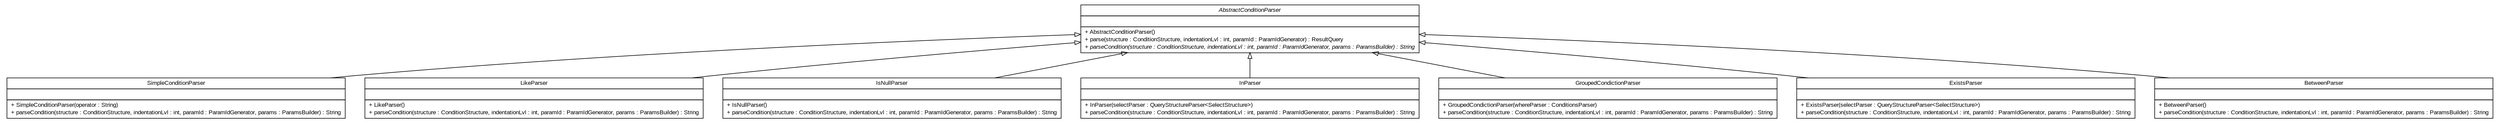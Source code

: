 #!/usr/local/bin/dot
#
# Class diagram 
# Generated by UMLGraph version R5_6 (http://www.umlgraph.org/)
#

digraph G {
	edge [fontname="arial",fontsize=10,labelfontname="arial",labelfontsize=10];
	node [fontname="arial",fontsize=10,shape=plaintext];
	nodesep=0.25;
	ranksep=0.5;
	// br.gov.to.sefaz.persistence.query.parser.where.conditions.SimpleConditionParser
	c40756 [label=<<table title="br.gov.to.sefaz.persistence.query.parser.where.conditions.SimpleConditionParser" border="0" cellborder="1" cellspacing="0" cellpadding="2" port="p" href="./SimpleConditionParser.html">
		<tr><td><table border="0" cellspacing="0" cellpadding="1">
<tr><td align="center" balign="center"> SimpleConditionParser </td></tr>
		</table></td></tr>
		<tr><td><table border="0" cellspacing="0" cellpadding="1">
<tr><td align="left" balign="left">  </td></tr>
		</table></td></tr>
		<tr><td><table border="0" cellspacing="0" cellpadding="1">
<tr><td align="left" balign="left"> + SimpleConditionParser(operator : String) </td></tr>
<tr><td align="left" balign="left"> + parseCondition(structure : ConditionStructure, indentationLvl : int, paramId : ParamIdGenerator, params : ParamsBuilder) : String </td></tr>
		</table></td></tr>
		</table>>, URL="./SimpleConditionParser.html", fontname="arial", fontcolor="black", fontsize=10.0];
	// br.gov.to.sefaz.persistence.query.parser.where.conditions.LikeParser
	c40757 [label=<<table title="br.gov.to.sefaz.persistence.query.parser.where.conditions.LikeParser" border="0" cellborder="1" cellspacing="0" cellpadding="2" port="p" href="./LikeParser.html">
		<tr><td><table border="0" cellspacing="0" cellpadding="1">
<tr><td align="center" balign="center"> LikeParser </td></tr>
		</table></td></tr>
		<tr><td><table border="0" cellspacing="0" cellpadding="1">
<tr><td align="left" balign="left">  </td></tr>
		</table></td></tr>
		<tr><td><table border="0" cellspacing="0" cellpadding="1">
<tr><td align="left" balign="left"> + LikeParser() </td></tr>
<tr><td align="left" balign="left"> + parseCondition(structure : ConditionStructure, indentationLvl : int, paramId : ParamIdGenerator, params : ParamsBuilder) : String </td></tr>
		</table></td></tr>
		</table>>, URL="./LikeParser.html", fontname="arial", fontcolor="black", fontsize=10.0];
	// br.gov.to.sefaz.persistence.query.parser.where.conditions.IsNullParser
	c40758 [label=<<table title="br.gov.to.sefaz.persistence.query.parser.where.conditions.IsNullParser" border="0" cellborder="1" cellspacing="0" cellpadding="2" port="p" href="./IsNullParser.html">
		<tr><td><table border="0" cellspacing="0" cellpadding="1">
<tr><td align="center" balign="center"> IsNullParser </td></tr>
		</table></td></tr>
		<tr><td><table border="0" cellspacing="0" cellpadding="1">
<tr><td align="left" balign="left">  </td></tr>
		</table></td></tr>
		<tr><td><table border="0" cellspacing="0" cellpadding="1">
<tr><td align="left" balign="left"> + IsNullParser() </td></tr>
<tr><td align="left" balign="left"> + parseCondition(structure : ConditionStructure, indentationLvl : int, paramId : ParamIdGenerator, params : ParamsBuilder) : String </td></tr>
		</table></td></tr>
		</table>>, URL="./IsNullParser.html", fontname="arial", fontcolor="black", fontsize=10.0];
	// br.gov.to.sefaz.persistence.query.parser.where.conditions.InParser
	c40759 [label=<<table title="br.gov.to.sefaz.persistence.query.parser.where.conditions.InParser" border="0" cellborder="1" cellspacing="0" cellpadding="2" port="p" href="./InParser.html">
		<tr><td><table border="0" cellspacing="0" cellpadding="1">
<tr><td align="center" balign="center"> InParser </td></tr>
		</table></td></tr>
		<tr><td><table border="0" cellspacing="0" cellpadding="1">
<tr><td align="left" balign="left">  </td></tr>
		</table></td></tr>
		<tr><td><table border="0" cellspacing="0" cellpadding="1">
<tr><td align="left" balign="left"> + InParser(selectParser : QueryStructureParser&lt;SelectStructure&gt;) </td></tr>
<tr><td align="left" balign="left"> + parseCondition(structure : ConditionStructure, indentationLvl : int, paramId : ParamIdGenerator, params : ParamsBuilder) : String </td></tr>
		</table></td></tr>
		</table>>, URL="./InParser.html", fontname="arial", fontcolor="black", fontsize=10.0];
	// br.gov.to.sefaz.persistence.query.parser.where.conditions.GroupedCondictionParser
	c40760 [label=<<table title="br.gov.to.sefaz.persistence.query.parser.where.conditions.GroupedCondictionParser" border="0" cellborder="1" cellspacing="0" cellpadding="2" port="p" href="./GroupedCondictionParser.html">
		<tr><td><table border="0" cellspacing="0" cellpadding="1">
<tr><td align="center" balign="center"> GroupedCondictionParser </td></tr>
		</table></td></tr>
		<tr><td><table border="0" cellspacing="0" cellpadding="1">
<tr><td align="left" balign="left">  </td></tr>
		</table></td></tr>
		<tr><td><table border="0" cellspacing="0" cellpadding="1">
<tr><td align="left" balign="left"> + GroupedCondictionParser(whereParser : ConditionsParser) </td></tr>
<tr><td align="left" balign="left"> + parseCondition(structure : ConditionStructure, indentationLvl : int, paramId : ParamIdGenerator, params : ParamsBuilder) : String </td></tr>
		</table></td></tr>
		</table>>, URL="./GroupedCondictionParser.html", fontname="arial", fontcolor="black", fontsize=10.0];
	// br.gov.to.sefaz.persistence.query.parser.where.conditions.ExistsParser
	c40761 [label=<<table title="br.gov.to.sefaz.persistence.query.parser.where.conditions.ExistsParser" border="0" cellborder="1" cellspacing="0" cellpadding="2" port="p" href="./ExistsParser.html">
		<tr><td><table border="0" cellspacing="0" cellpadding="1">
<tr><td align="center" balign="center"> ExistsParser </td></tr>
		</table></td></tr>
		<tr><td><table border="0" cellspacing="0" cellpadding="1">
<tr><td align="left" balign="left">  </td></tr>
		</table></td></tr>
		<tr><td><table border="0" cellspacing="0" cellpadding="1">
<tr><td align="left" balign="left"> + ExistsParser(selectParser : QueryStructureParser&lt;SelectStructure&gt;) </td></tr>
<tr><td align="left" balign="left"> + parseCondition(structure : ConditionStructure, indentationLvl : int, paramId : ParamIdGenerator, params : ParamsBuilder) : String </td></tr>
		</table></td></tr>
		</table>>, URL="./ExistsParser.html", fontname="arial", fontcolor="black", fontsize=10.0];
	// br.gov.to.sefaz.persistence.query.parser.where.conditions.BetweenParser
	c40762 [label=<<table title="br.gov.to.sefaz.persistence.query.parser.where.conditions.BetweenParser" border="0" cellborder="1" cellspacing="0" cellpadding="2" port="p" href="./BetweenParser.html">
		<tr><td><table border="0" cellspacing="0" cellpadding="1">
<tr><td align="center" balign="center"> BetweenParser </td></tr>
		</table></td></tr>
		<tr><td><table border="0" cellspacing="0" cellpadding="1">
<tr><td align="left" balign="left">  </td></tr>
		</table></td></tr>
		<tr><td><table border="0" cellspacing="0" cellpadding="1">
<tr><td align="left" balign="left"> + BetweenParser() </td></tr>
<tr><td align="left" balign="left"> + parseCondition(structure : ConditionStructure, indentationLvl : int, paramId : ParamIdGenerator, params : ParamsBuilder) : String </td></tr>
		</table></td></tr>
		</table>>, URL="./BetweenParser.html", fontname="arial", fontcolor="black", fontsize=10.0];
	// br.gov.to.sefaz.persistence.query.parser.where.conditions.AbstractConditionParser
	c40763 [label=<<table title="br.gov.to.sefaz.persistence.query.parser.where.conditions.AbstractConditionParser" border="0" cellborder="1" cellspacing="0" cellpadding="2" port="p" href="./AbstractConditionParser.html">
		<tr><td><table border="0" cellspacing="0" cellpadding="1">
<tr><td align="center" balign="center"><font face="arial italic"> AbstractConditionParser </font></td></tr>
		</table></td></tr>
		<tr><td><table border="0" cellspacing="0" cellpadding="1">
<tr><td align="left" balign="left">  </td></tr>
		</table></td></tr>
		<tr><td><table border="0" cellspacing="0" cellpadding="1">
<tr><td align="left" balign="left"> + AbstractConditionParser() </td></tr>
<tr><td align="left" balign="left"> + parse(structure : ConditionStructure, indentationLvl : int, paramId : ParamIdGenerator) : ResultQuery </td></tr>
<tr><td align="left" balign="left"><font face="arial italic" point-size="10.0"> + parseCondition(structure : ConditionStructure, indentationLvl : int, paramId : ParamIdGenerator, params : ParamsBuilder) : String </font></td></tr>
		</table></td></tr>
		</table>>, URL="./AbstractConditionParser.html", fontname="arial", fontcolor="black", fontsize=10.0];
	//br.gov.to.sefaz.persistence.query.parser.where.conditions.SimpleConditionParser extends br.gov.to.sefaz.persistence.query.parser.where.conditions.AbstractConditionParser
	c40763:p -> c40756:p [dir=back,arrowtail=empty];
	//br.gov.to.sefaz.persistence.query.parser.where.conditions.LikeParser extends br.gov.to.sefaz.persistence.query.parser.where.conditions.AbstractConditionParser
	c40763:p -> c40757:p [dir=back,arrowtail=empty];
	//br.gov.to.sefaz.persistence.query.parser.where.conditions.IsNullParser extends br.gov.to.sefaz.persistence.query.parser.where.conditions.AbstractConditionParser
	c40763:p -> c40758:p [dir=back,arrowtail=empty];
	//br.gov.to.sefaz.persistence.query.parser.where.conditions.InParser extends br.gov.to.sefaz.persistence.query.parser.where.conditions.AbstractConditionParser
	c40763:p -> c40759:p [dir=back,arrowtail=empty];
	//br.gov.to.sefaz.persistence.query.parser.where.conditions.GroupedCondictionParser extends br.gov.to.sefaz.persistence.query.parser.where.conditions.AbstractConditionParser
	c40763:p -> c40760:p [dir=back,arrowtail=empty];
	//br.gov.to.sefaz.persistence.query.parser.where.conditions.ExistsParser extends br.gov.to.sefaz.persistence.query.parser.where.conditions.AbstractConditionParser
	c40763:p -> c40761:p [dir=back,arrowtail=empty];
	//br.gov.to.sefaz.persistence.query.parser.where.conditions.BetweenParser extends br.gov.to.sefaz.persistence.query.parser.where.conditions.AbstractConditionParser
	c40763:p -> c40762:p [dir=back,arrowtail=empty];
}

